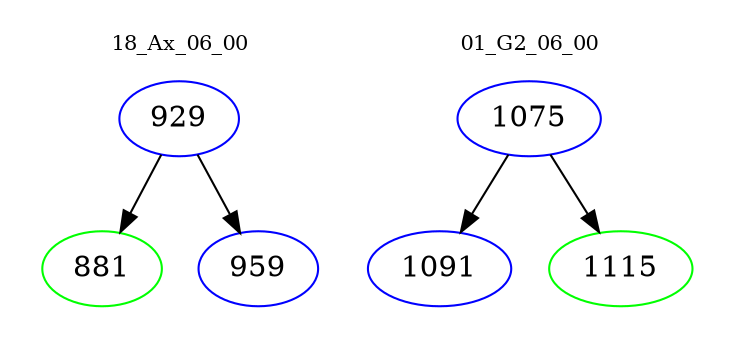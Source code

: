 digraph{
subgraph cluster_0 {
color = white
label = "18_Ax_06_00";
fontsize=10;
T0_929 [label="929", color="blue"]
T0_929 -> T0_881 [color="black"]
T0_881 [label="881", color="green"]
T0_929 -> T0_959 [color="black"]
T0_959 [label="959", color="blue"]
}
subgraph cluster_1 {
color = white
label = "01_G2_06_00";
fontsize=10;
T1_1075 [label="1075", color="blue"]
T1_1075 -> T1_1091 [color="black"]
T1_1091 [label="1091", color="blue"]
T1_1075 -> T1_1115 [color="black"]
T1_1115 [label="1115", color="green"]
}
}
